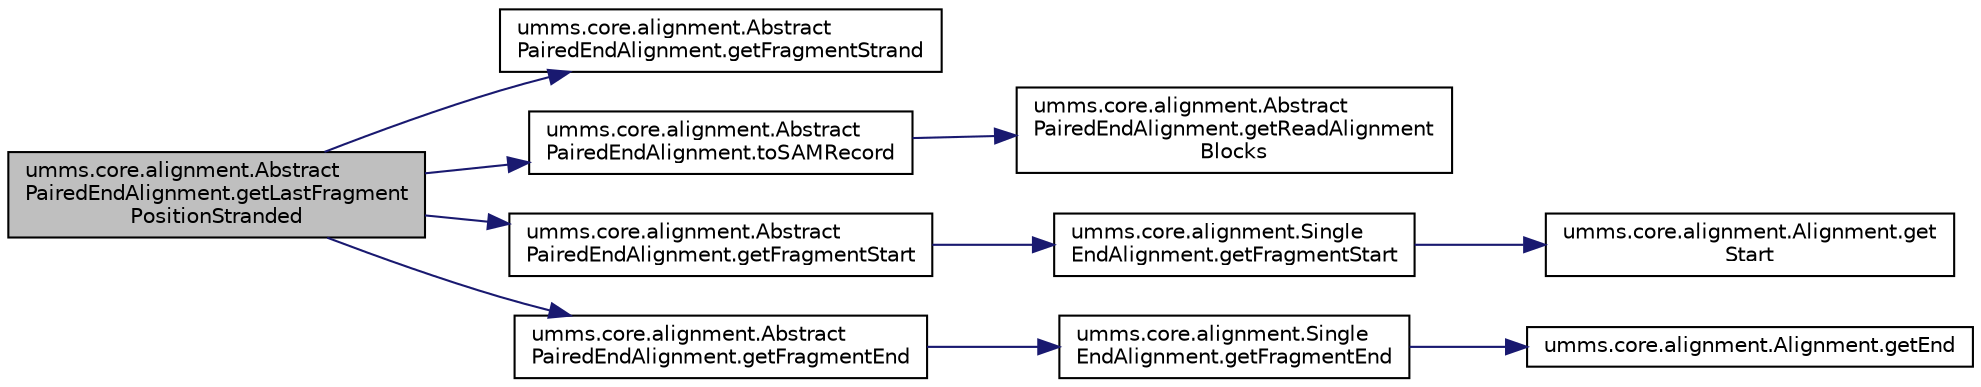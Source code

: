 digraph "umms.core.alignment.AbstractPairedEndAlignment.getLastFragmentPositionStranded"
{
  edge [fontname="Helvetica",fontsize="10",labelfontname="Helvetica",labelfontsize="10"];
  node [fontname="Helvetica",fontsize="10",shape=record];
  rankdir="LR";
  Node1 [label="umms.core.alignment.Abstract\lPairedEndAlignment.getLastFragment\lPositionStranded",height=0.2,width=0.4,color="black", fillcolor="grey75", style="filled" fontcolor="black"];
  Node1 -> Node2 [color="midnightblue",fontsize="10",style="solid"];
  Node2 [label="umms.core.alignment.Abstract\lPairedEndAlignment.getFragmentStrand",height=0.2,width=0.4,color="black", fillcolor="white", style="filled",URL="$classumms_1_1core_1_1alignment_1_1_abstract_paired_end_alignment.html#a7272dda055f8425c3f85302fd96cfa5b"];
  Node1 -> Node3 [color="midnightblue",fontsize="10",style="solid"];
  Node3 [label="umms.core.alignment.Abstract\lPairedEndAlignment.toSAMRecord",height=0.2,width=0.4,color="black", fillcolor="white", style="filled",URL="$classumms_1_1core_1_1alignment_1_1_abstract_paired_end_alignment.html#a07764ea4c818de84cac405e4d3d1ae73"];
  Node3 -> Node4 [color="midnightblue",fontsize="10",style="solid"];
  Node4 [label="umms.core.alignment.Abstract\lPairedEndAlignment.getReadAlignment\lBlocks",height=0.2,width=0.4,color="black", fillcolor="white", style="filled",URL="$classumms_1_1core_1_1alignment_1_1_abstract_paired_end_alignment.html#a54e350bcbc168434f78ab6c2417c5eb4"];
  Node1 -> Node5 [color="midnightblue",fontsize="10",style="solid"];
  Node5 [label="umms.core.alignment.Abstract\lPairedEndAlignment.getFragmentStart",height=0.2,width=0.4,color="black", fillcolor="white", style="filled",URL="$classumms_1_1core_1_1alignment_1_1_abstract_paired_end_alignment.html#a64eda682e150d7be478dadb30ec43c56"];
  Node5 -> Node6 [color="midnightblue",fontsize="10",style="solid"];
  Node6 [label="umms.core.alignment.Single\lEndAlignment.getFragmentStart",height=0.2,width=0.4,color="black", fillcolor="white", style="filled",URL="$classumms_1_1core_1_1alignment_1_1_single_end_alignment.html#a8cc3012be5d52c863d56b719ded4f4d7"];
  Node6 -> Node7 [color="midnightblue",fontsize="10",style="solid"];
  Node7 [label="umms.core.alignment.Alignment.get\lStart",height=0.2,width=0.4,color="black", fillcolor="white", style="filled",URL="$interfaceumms_1_1core_1_1alignment_1_1_alignment.html#a62c8d52837fefe4dec37dc0a550751b9"];
  Node1 -> Node8 [color="midnightblue",fontsize="10",style="solid"];
  Node8 [label="umms.core.alignment.Abstract\lPairedEndAlignment.getFragmentEnd",height=0.2,width=0.4,color="black", fillcolor="white", style="filled",URL="$classumms_1_1core_1_1alignment_1_1_abstract_paired_end_alignment.html#af16e4a059527adbdf5ac66350cab42c5"];
  Node8 -> Node9 [color="midnightblue",fontsize="10",style="solid"];
  Node9 [label="umms.core.alignment.Single\lEndAlignment.getFragmentEnd",height=0.2,width=0.4,color="black", fillcolor="white", style="filled",URL="$classumms_1_1core_1_1alignment_1_1_single_end_alignment.html#a38409b7b5071dbc0c884b6b5412ed1e0"];
  Node9 -> Node10 [color="midnightblue",fontsize="10",style="solid"];
  Node10 [label="umms.core.alignment.Alignment.getEnd",height=0.2,width=0.4,color="black", fillcolor="white", style="filled",URL="$interfaceumms_1_1core_1_1alignment_1_1_alignment.html#afac2284106875d0f138898ad59e399fb"];
}
